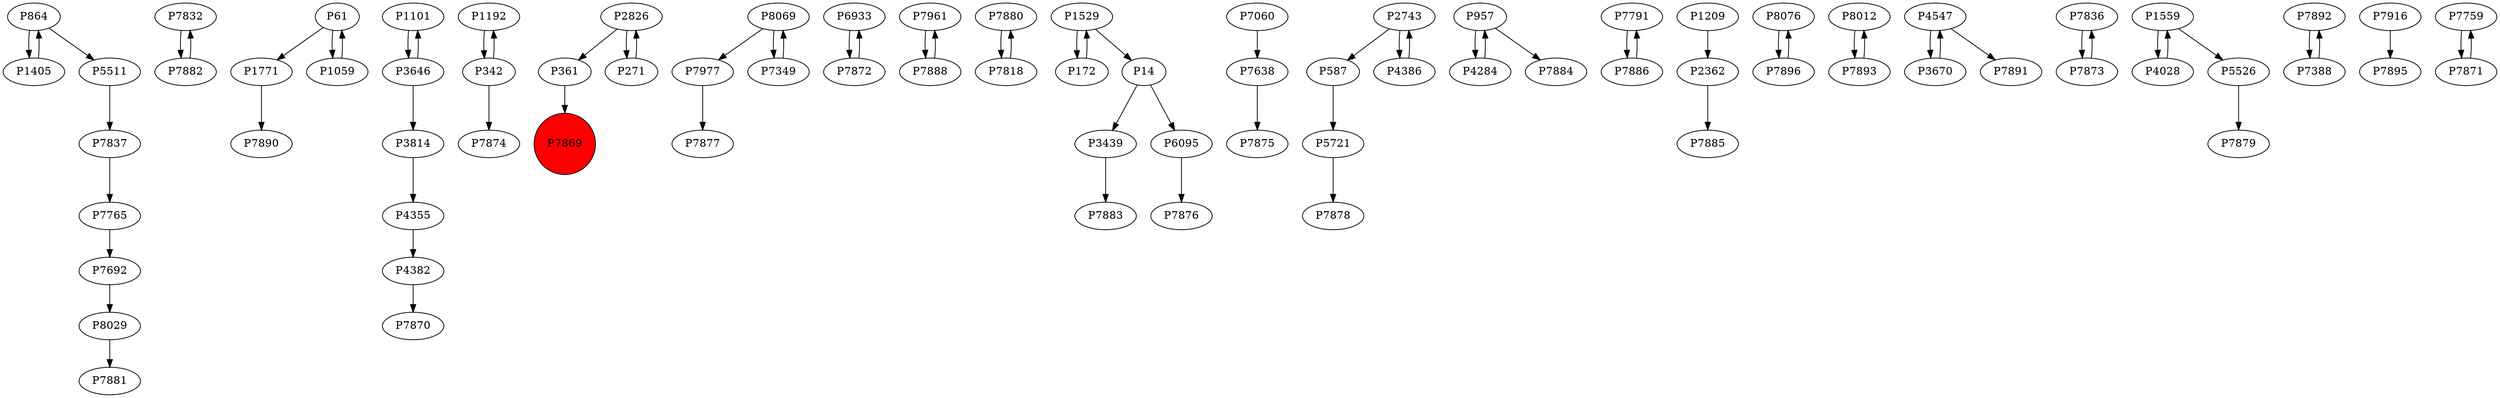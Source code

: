 digraph {
	P864 -> P1405
	P7832 -> P7882
	P1771 -> P7890
	P5511 -> P7837
	P1101 -> P3646
	P1192 -> P342
	P2826 -> P361
	P7977 -> P7877
	P6933 -> P7872
	P8069 -> P7349
	P7961 -> P7888
	P7880 -> P7818
	P1529 -> P172
	P7638 -> P7875
	P3646 -> P1101
	P5721 -> P7878
	P342 -> P7874
	P361 -> P7869
	P957 -> P4284
	P7349 -> P8069
	P3439 -> P7883
	P3646 -> P3814
	P7791 -> P7886
	P61 -> P1771
	P2743 -> P587
	P2362 -> P7885
	P8076 -> P7896
	P8012 -> P7893
	P3814 -> P4355
	P957 -> P7884
	P4547 -> P3670
	P7836 -> P7873
	P2743 -> P4386
	P7837 -> P7765
	P1559 -> P4028
	P8069 -> P7977
	P3670 -> P4547
	P7886 -> P7791
	P7872 -> P6933
	P4547 -> P7891
	P2826 -> P271
	P14 -> P3439
	P14 -> P6095
	P4386 -> P2743
	P1529 -> P14
	P8029 -> P7881
	P7892 -> P7388
	P5526 -> P7879
	P7882 -> P7832
	P172 -> P1529
	P7765 -> P7692
	P1559 -> P5526
	P271 -> P2826
	P7060 -> P7638
	P4028 -> P1559
	P7893 -> P8012
	P587 -> P5721
	P7916 -> P7895
	P1059 -> P61
	P7888 -> P7961
	P7759 -> P7871
	P4355 -> P4382
	P7818 -> P7880
	P6095 -> P7876
	P342 -> P1192
	P7388 -> P7892
	P4382 -> P7870
	P7871 -> P7759
	P7896 -> P8076
	P1405 -> P864
	P864 -> P5511
	P1209 -> P2362
	P61 -> P1059
	P7873 -> P7836
	P7692 -> P8029
	P4284 -> P957
	P7869 [shape=circle]
	P7869 [style=filled]
	P7869 [fillcolor=red]
}
